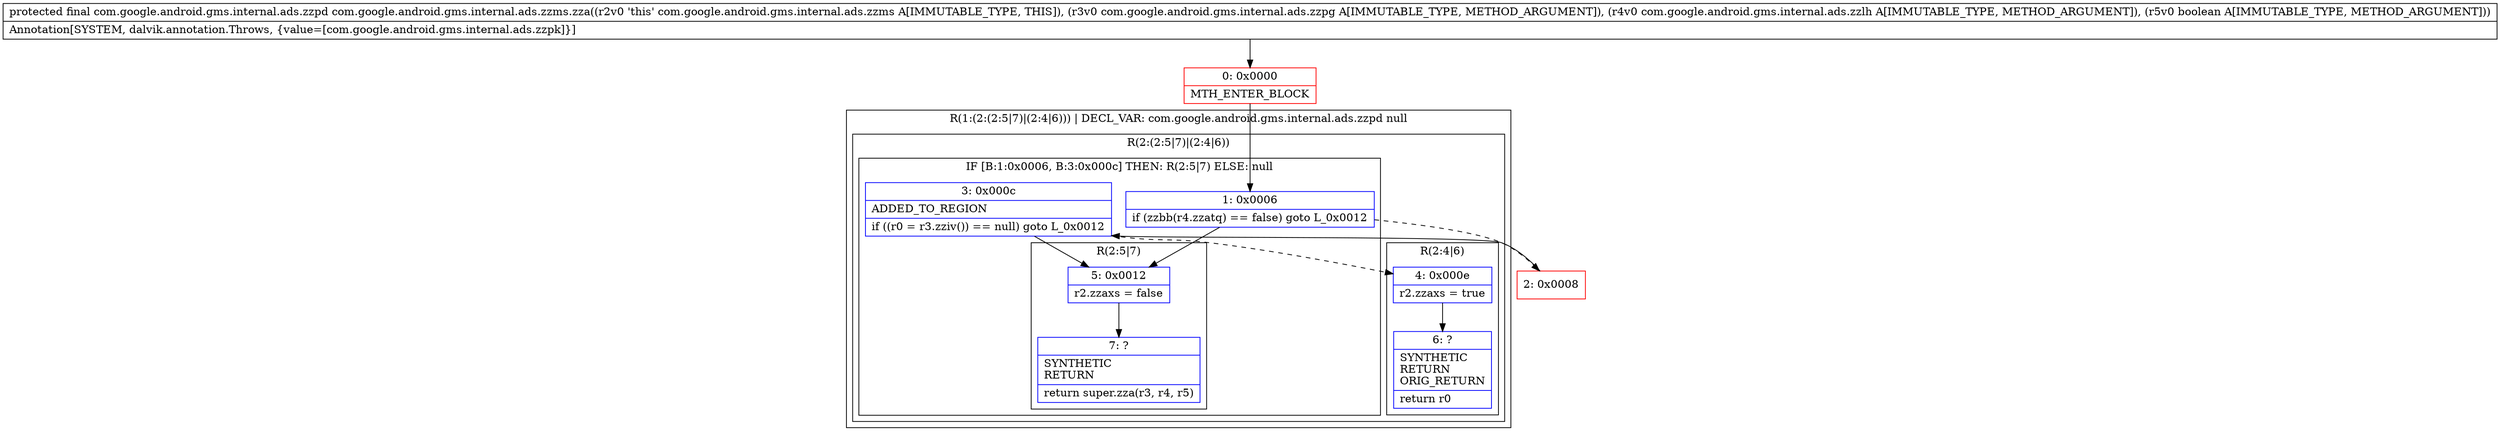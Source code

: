 digraph "CFG forcom.google.android.gms.internal.ads.zzms.zza(Lcom\/google\/android\/gms\/internal\/ads\/zzpg;Lcom\/google\/android\/gms\/internal\/ads\/zzlh;Z)Lcom\/google\/android\/gms\/internal\/ads\/zzpd;" {
subgraph cluster_Region_150872264 {
label = "R(1:(2:(2:5|7)|(2:4|6))) | DECL_VAR: com.google.android.gms.internal.ads.zzpd null\l";
node [shape=record,color=blue];
subgraph cluster_Region_1827123692 {
label = "R(2:(2:5|7)|(2:4|6))";
node [shape=record,color=blue];
subgraph cluster_IfRegion_1813034794 {
label = "IF [B:1:0x0006, B:3:0x000c] THEN: R(2:5|7) ELSE: null";
node [shape=record,color=blue];
Node_1 [shape=record,label="{1\:\ 0x0006|if (zzbb(r4.zzatq) == false) goto L_0x0012\l}"];
Node_3 [shape=record,label="{3\:\ 0x000c|ADDED_TO_REGION\l|if ((r0 = r3.zziv()) == null) goto L_0x0012\l}"];
subgraph cluster_Region_1168057531 {
label = "R(2:5|7)";
node [shape=record,color=blue];
Node_5 [shape=record,label="{5\:\ 0x0012|r2.zzaxs = false\l}"];
Node_7 [shape=record,label="{7\:\ ?|SYNTHETIC\lRETURN\l|return super.zza(r3, r4, r5)\l}"];
}
}
subgraph cluster_Region_1008641184 {
label = "R(2:4|6)";
node [shape=record,color=blue];
Node_4 [shape=record,label="{4\:\ 0x000e|r2.zzaxs = true\l}"];
Node_6 [shape=record,label="{6\:\ ?|SYNTHETIC\lRETURN\lORIG_RETURN\l|return r0\l}"];
}
}
}
Node_0 [shape=record,color=red,label="{0\:\ 0x0000|MTH_ENTER_BLOCK\l}"];
Node_2 [shape=record,color=red,label="{2\:\ 0x0008}"];
MethodNode[shape=record,label="{protected final com.google.android.gms.internal.ads.zzpd com.google.android.gms.internal.ads.zzms.zza((r2v0 'this' com.google.android.gms.internal.ads.zzms A[IMMUTABLE_TYPE, THIS]), (r3v0 com.google.android.gms.internal.ads.zzpg A[IMMUTABLE_TYPE, METHOD_ARGUMENT]), (r4v0 com.google.android.gms.internal.ads.zzlh A[IMMUTABLE_TYPE, METHOD_ARGUMENT]), (r5v0 boolean A[IMMUTABLE_TYPE, METHOD_ARGUMENT]))  | Annotation[SYSTEM, dalvik.annotation.Throws, \{value=[com.google.android.gms.internal.ads.zzpk]\}]\l}"];
MethodNode -> Node_0;
Node_1 -> Node_2[style=dashed];
Node_1 -> Node_5;
Node_3 -> Node_4[style=dashed];
Node_3 -> Node_5;
Node_5 -> Node_7;
Node_4 -> Node_6;
Node_0 -> Node_1;
Node_2 -> Node_3;
}

